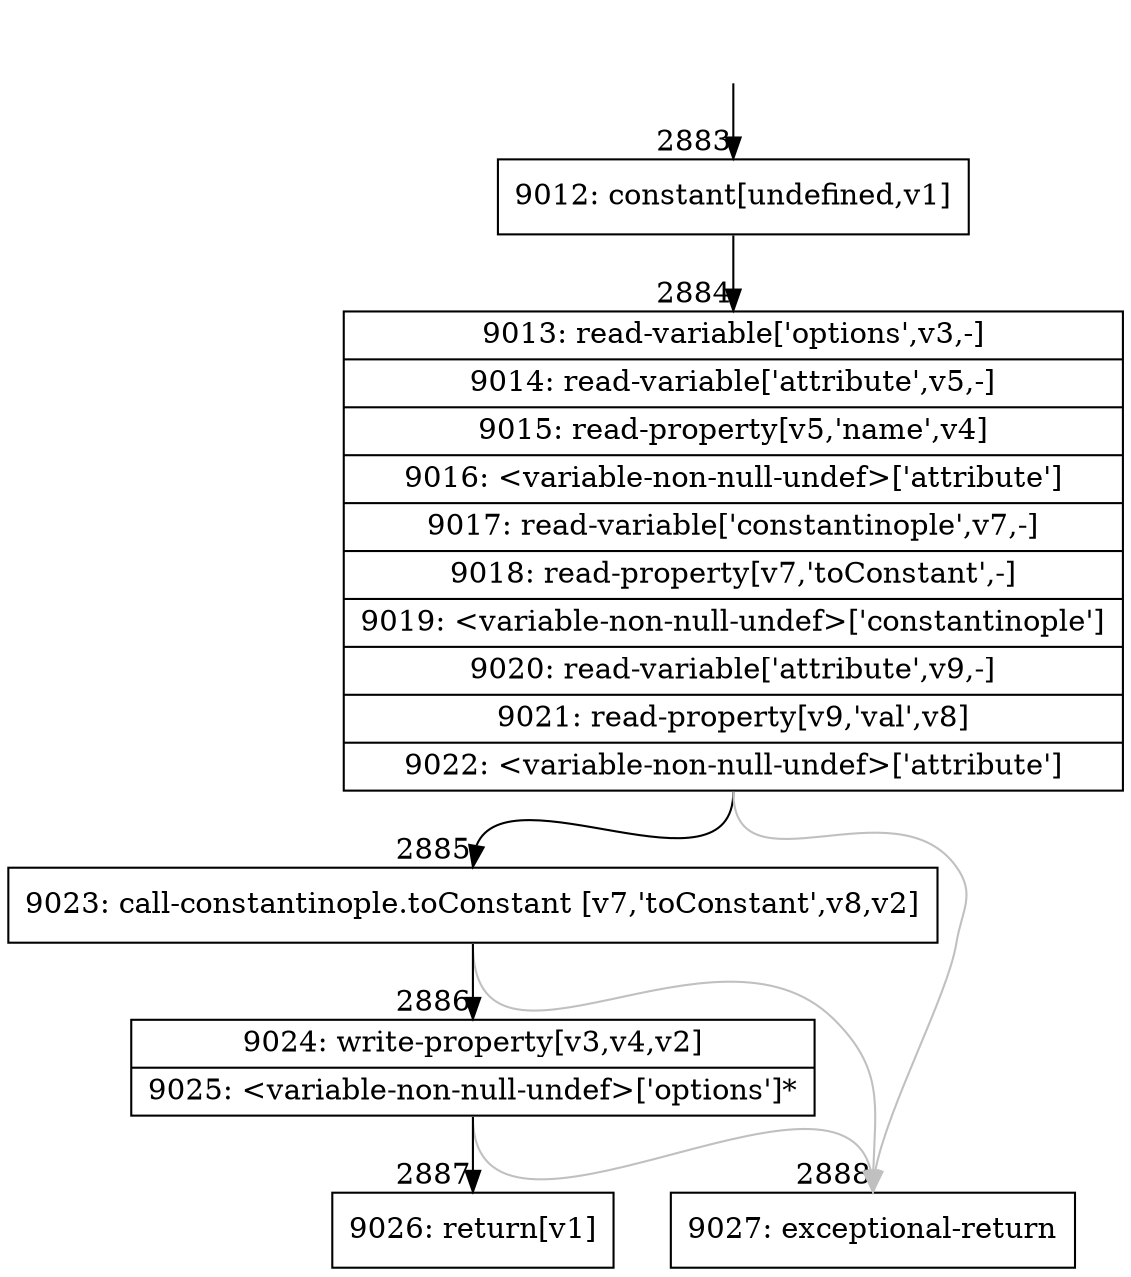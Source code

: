 digraph {
rankdir="TD"
BB_entry176[shape=none,label=""];
BB_entry176 -> BB2883 [tailport=s, headport=n, headlabel="    2883"]
BB2883 [shape=record label="{9012: constant[undefined,v1]}" ] 
BB2883 -> BB2884 [tailport=s, headport=n, headlabel="      2884"]
BB2884 [shape=record label="{9013: read-variable['options',v3,-]|9014: read-variable['attribute',v5,-]|9015: read-property[v5,'name',v4]|9016: \<variable-non-null-undef\>['attribute']|9017: read-variable['constantinople',v7,-]|9018: read-property[v7,'toConstant',-]|9019: \<variable-non-null-undef\>['constantinople']|9020: read-variable['attribute',v9,-]|9021: read-property[v9,'val',v8]|9022: \<variable-non-null-undef\>['attribute']}" ] 
BB2884 -> BB2885 [tailport=s, headport=n, headlabel="      2885"]
BB2884 -> BB2888 [tailport=s, headport=n, color=gray, headlabel="      2888"]
BB2885 [shape=record label="{9023: call-constantinople.toConstant [v7,'toConstant',v8,v2]}" ] 
BB2885 -> BB2886 [tailport=s, headport=n, headlabel="      2886"]
BB2885 -> BB2888 [tailport=s, headport=n, color=gray]
BB2886 [shape=record label="{9024: write-property[v3,v4,v2]|9025: \<variable-non-null-undef\>['options']*}" ] 
BB2886 -> BB2887 [tailport=s, headport=n, headlabel="      2887"]
BB2886 -> BB2888 [tailport=s, headport=n, color=gray]
BB2887 [shape=record label="{9026: return[v1]}" ] 
BB2888 [shape=record label="{9027: exceptional-return}" ] 
//#$~ 3165
}
